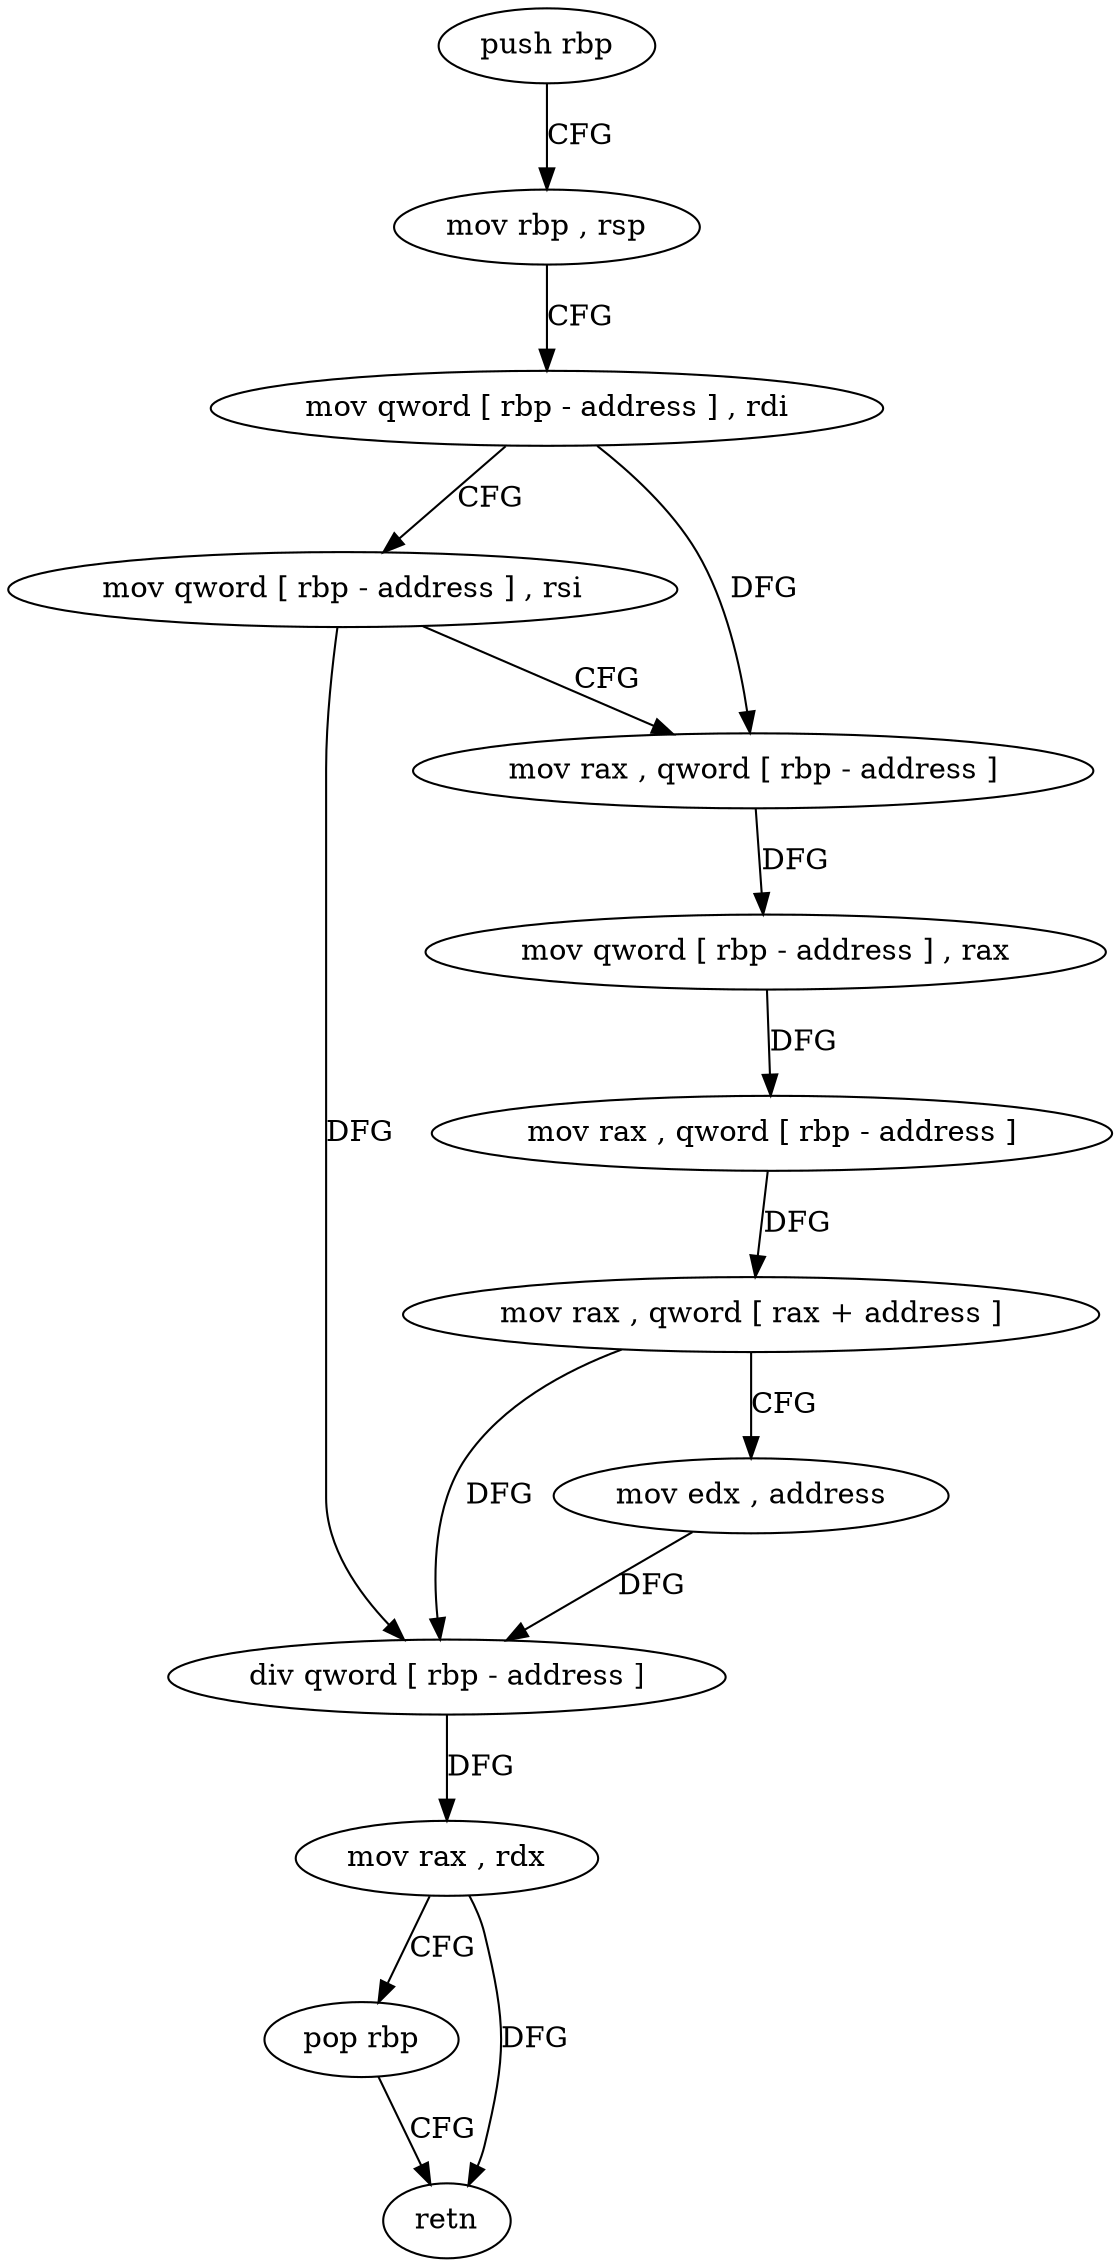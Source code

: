 digraph "func" {
"4292960" [label = "push rbp" ]
"4292961" [label = "mov rbp , rsp" ]
"4292964" [label = "mov qword [ rbp - address ] , rdi" ]
"4292968" [label = "mov qword [ rbp - address ] , rsi" ]
"4292972" [label = "mov rax , qword [ rbp - address ]" ]
"4292976" [label = "mov qword [ rbp - address ] , rax" ]
"4292980" [label = "mov rax , qword [ rbp - address ]" ]
"4292984" [label = "mov rax , qword [ rax + address ]" ]
"4292988" [label = "mov edx , address" ]
"4292993" [label = "div qword [ rbp - address ]" ]
"4292997" [label = "mov rax , rdx" ]
"4293000" [label = "pop rbp" ]
"4293001" [label = "retn" ]
"4292960" -> "4292961" [ label = "CFG" ]
"4292961" -> "4292964" [ label = "CFG" ]
"4292964" -> "4292968" [ label = "CFG" ]
"4292964" -> "4292972" [ label = "DFG" ]
"4292968" -> "4292972" [ label = "CFG" ]
"4292968" -> "4292993" [ label = "DFG" ]
"4292972" -> "4292976" [ label = "DFG" ]
"4292976" -> "4292980" [ label = "DFG" ]
"4292980" -> "4292984" [ label = "DFG" ]
"4292984" -> "4292988" [ label = "CFG" ]
"4292984" -> "4292993" [ label = "DFG" ]
"4292988" -> "4292993" [ label = "DFG" ]
"4292993" -> "4292997" [ label = "DFG" ]
"4292997" -> "4293000" [ label = "CFG" ]
"4292997" -> "4293001" [ label = "DFG" ]
"4293000" -> "4293001" [ label = "CFG" ]
}
